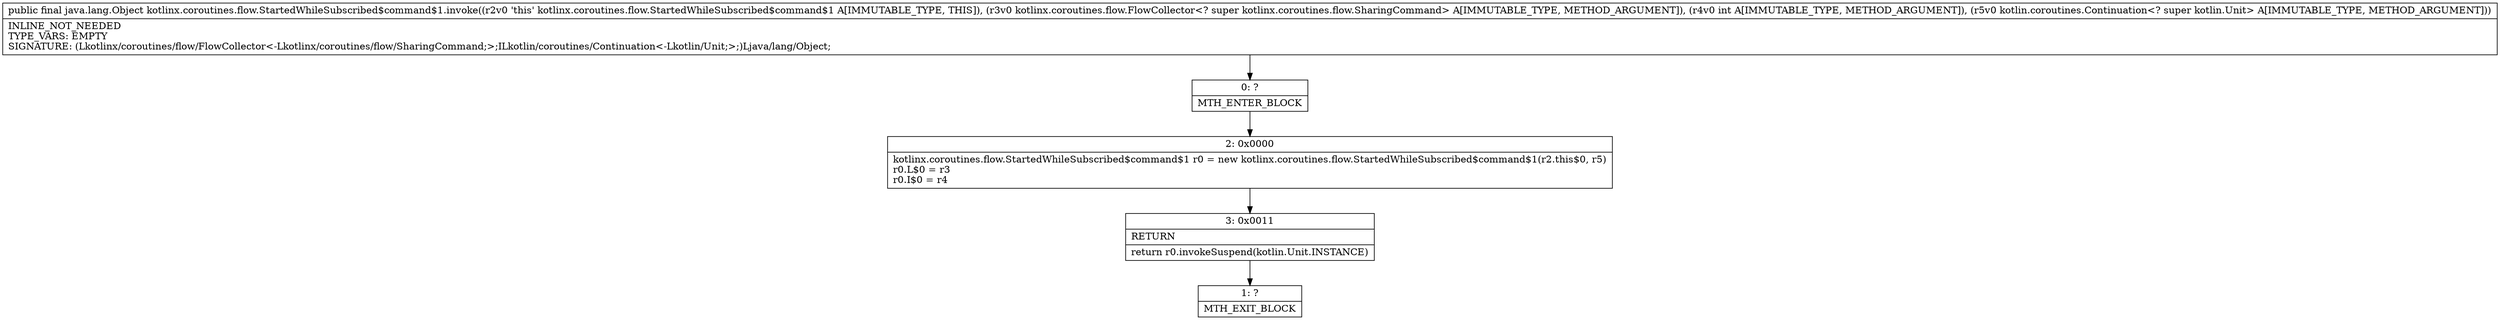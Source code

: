 digraph "CFG forkotlinx.coroutines.flow.StartedWhileSubscribed$command$1.invoke(Lkotlinx\/coroutines\/flow\/FlowCollector;ILkotlin\/coroutines\/Continuation;)Ljava\/lang\/Object;" {
Node_0 [shape=record,label="{0\:\ ?|MTH_ENTER_BLOCK\l}"];
Node_2 [shape=record,label="{2\:\ 0x0000|kotlinx.coroutines.flow.StartedWhileSubscribed$command$1 r0 = new kotlinx.coroutines.flow.StartedWhileSubscribed$command$1(r2.this$0, r5)\lr0.L$0 = r3\lr0.I$0 = r4\l}"];
Node_3 [shape=record,label="{3\:\ 0x0011|RETURN\l|return r0.invokeSuspend(kotlin.Unit.INSTANCE)\l}"];
Node_1 [shape=record,label="{1\:\ ?|MTH_EXIT_BLOCK\l}"];
MethodNode[shape=record,label="{public final java.lang.Object kotlinx.coroutines.flow.StartedWhileSubscribed$command$1.invoke((r2v0 'this' kotlinx.coroutines.flow.StartedWhileSubscribed$command$1 A[IMMUTABLE_TYPE, THIS]), (r3v0 kotlinx.coroutines.flow.FlowCollector\<? super kotlinx.coroutines.flow.SharingCommand\> A[IMMUTABLE_TYPE, METHOD_ARGUMENT]), (r4v0 int A[IMMUTABLE_TYPE, METHOD_ARGUMENT]), (r5v0 kotlin.coroutines.Continuation\<? super kotlin.Unit\> A[IMMUTABLE_TYPE, METHOD_ARGUMENT]))  | INLINE_NOT_NEEDED\lTYPE_VARS: EMPTY\lSIGNATURE: (Lkotlinx\/coroutines\/flow\/FlowCollector\<\-Lkotlinx\/coroutines\/flow\/SharingCommand;\>;ILkotlin\/coroutines\/Continuation\<\-Lkotlin\/Unit;\>;)Ljava\/lang\/Object;\l}"];
MethodNode -> Node_0;Node_0 -> Node_2;
Node_2 -> Node_3;
Node_3 -> Node_1;
}

